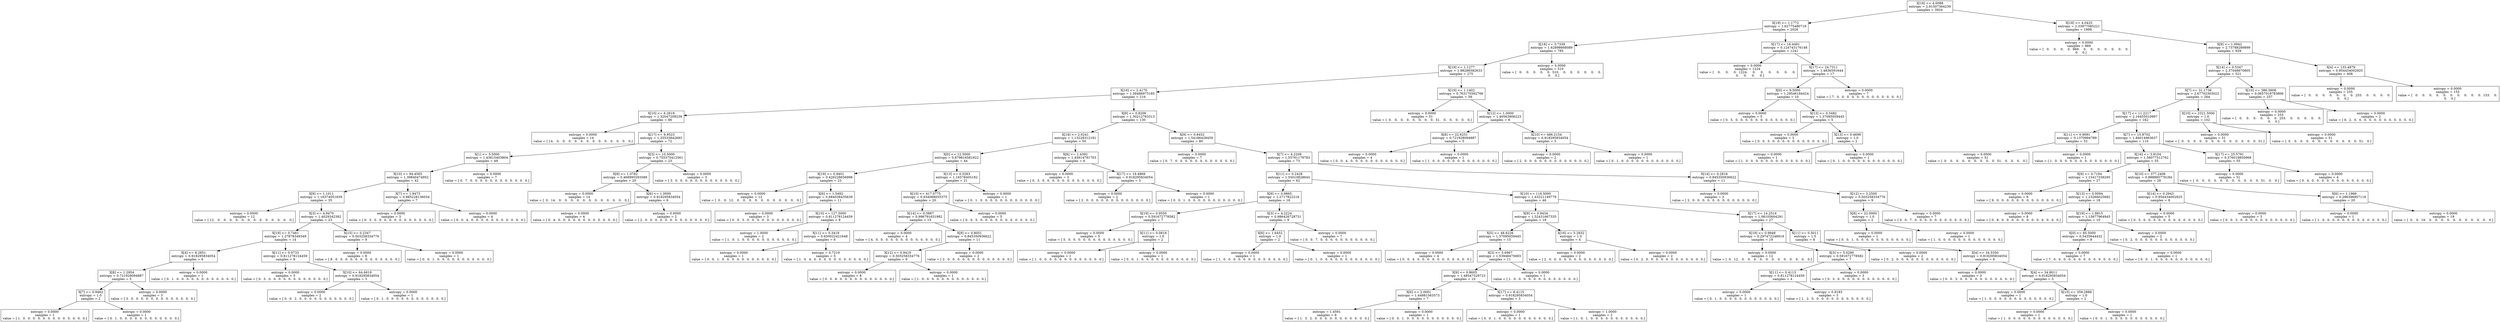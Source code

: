 digraph Tree {
0 [label="X[18] <= 4.0088\nentropy = 2.91507364239\nsamples = 3924", shape="box"] ;
1 [label="X[19] <= 1.1772\nentropy = 1.62775480719\nsamples = 2026", shape="box"] ;
0 -> 1 ;
2 [label="X[18] <= 3.7339\nentropy = 1.62898668089\nsamples = 785", shape="box"] ;
1 -> 2 ;
3 [label="X[19] <= 1.1277\nentropy = 1.98286582633\nsamples = 275", shape="box"] ;
2 -> 3 ;
4 [label="X[16] <= 2.4170\nentropy = 1.58486973185\nsamples = 216", shape="box"] ;
3 -> 4 ;
5 [label="X[10] <= 6.2619\nentropy = 1.32047209239\nsamples = 86", shape="box"] ;
4 -> 5 ;
6 [label="entropy = 0.0000\nsamples = 14\nvalue = [ 14.   0.   0.   0.   0.   0.   0.   0.   0.   0.   0.   0.   0.   0.]", shape="box"] ;
5 -> 6 ;
7 [label="X[17] <= 9.9523\nentropy = 1.35533842693\nsamples = 72", shape="box"] ;
5 -> 7 ;
8 [label="X[1] <= 3.5000\nentropy = 1.43615403804\nsamples = 49", shape="box"] ;
7 -> 8 ;
9 [label="X[10] <= 94.4565\nentropy = 1.39840474952\nsamples = 42", shape="box"] ;
8 -> 9 ;
10 [label="X[9] <= 1.1011\nentropy = 1.16374051639\nsamples = 35", shape="box"] ;
9 -> 10 ;
11 [label="entropy = 0.0000\nsamples = 12\nvalue = [ 12.   0.   0.   0.   0.   0.   0.   0.   0.   0.   0.   0.   0.   0.]", shape="box"] ;
10 -> 11 ;
12 [label="X[3] <= 4.9470\nentropy = 1.4029342382\nsamples = 23", shape="box"] ;
10 -> 12 ;
13 [label="X[19] <= 0.7461\nentropy = 1.37878349349\nsamples = 14", shape="box"] ;
12 -> 13 ;
14 [label="X[4] <= 8.2851\nentropy = 0.918295834054\nsamples = 6", shape="box"] ;
13 -> 14 ;
15 [label="X[8] <= 1.2954\nentropy = 0.721928094887\nsamples = 5", shape="box"] ;
14 -> 15 ;
16 [label="X[7] <= 0.9462\nentropy = 1.0\nsamples = 2", shape="box"] ;
15 -> 16 ;
17 [label="entropy = 0.0000\nsamples = 1\nvalue = [ 1.  0.  0.  0.  0.  0.  0.  0.  0.  0.  0.  0.  0.  0.]", shape="box"] ;
16 -> 17 ;
18 [label="entropy = 0.0000\nsamples = 1\nvalue = [ 0.  1.  0.  0.  0.  0.  0.  0.  0.  0.  0.  0.  0.  0.]", shape="box"] ;
16 -> 18 ;
19 [label="entropy = 0.0000\nsamples = 3\nvalue = [ 3.  0.  0.  0.  0.  0.  0.  0.  0.  0.  0.  0.  0.  0.]", shape="box"] ;
15 -> 19 ;
20 [label="entropy = 0.0000\nsamples = 1\nvalue = [ 0.  1.  0.  0.  0.  0.  0.  0.  0.  0.  0.  0.  0.  0.]", shape="box"] ;
14 -> 20 ;
21 [label="X[11] <= 0.0733\nentropy = 0.811278124459\nsamples = 8", shape="box"] ;
13 -> 21 ;
22 [label="entropy = 0.0000\nsamples = 5\nvalue = [ 0.  5.  0.  0.  0.  0.  0.  0.  0.  0.  0.  0.  0.  0.]", shape="box"] ;
21 -> 22 ;
23 [label="X[10] <= 64.6619\nentropy = 0.918295834054\nsamples = 3", shape="box"] ;
21 -> 23 ;
24 [label="entropy = 0.0000\nsamples = 2\nvalue = [ 0.  0.  2.  0.  0.  0.  0.  0.  0.  0.  0.  0.  0.  0.]", shape="box"] ;
23 -> 24 ;
25 [label="entropy = 0.0000\nsamples = 1\nvalue = [ 0.  1.  0.  0.  0.  0.  0.  0.  0.  0.  0.  0.  0.  0.]", shape="box"] ;
23 -> 25 ;
26 [label="X[15] <= 0.2347\nentropy = 0.503258334776\nsamples = 9", shape="box"] ;
12 -> 26 ;
27 [label="entropy = 0.0000\nsamples = 8\nvalue = [ 8.  0.  0.  0.  0.  0.  0.  0.  0.  0.  0.  0.  0.  0.]", shape="box"] ;
26 -> 27 ;
28 [label="entropy = 0.0000\nsamples = 1\nvalue = [ 0.  0.  1.  0.  0.  0.  0.  0.  0.  0.  0.  0.  0.  0.]", shape="box"] ;
26 -> 28 ;
29 [label="X[7] <= 1.9473\nentropy = 0.985228136034\nsamples = 7", shape="box"] ;
9 -> 29 ;
30 [label="entropy = 0.0000\nsamples = 3\nvalue = [ 0.  3.  0.  0.  0.  0.  0.  0.  0.  0.  0.  0.  0.  0.]", shape="box"] ;
29 -> 30 ;
31 [label="entropy = 0.0000\nsamples = 4\nvalue = [ 0.  0.  4.  0.  0.  0.  0.  0.  0.  0.  0.  0.  0.  0.]", shape="box"] ;
29 -> 31 ;
32 [label="entropy = 0.0000\nsamples = 7\nvalue = [ 0.  7.  0.  0.  0.  0.  0.  0.  0.  0.  0.  0.  0.  0.]", shape="box"] ;
8 -> 32 ;
33 [label="X[3] <= 10.5000\nentropy = 0.755375412561\nsamples = 23", shape="box"] ;
7 -> 33 ;
34 [label="X[9] <= 1.0782\nentropy = 0.468995593589\nsamples = 20", shape="box"] ;
33 -> 34 ;
35 [label="entropy = 0.0000\nsamples = 14\nvalue = [  0.  14.   0.   0.   0.   0.   0.   0.   0.   0.   0.   0.   0.   0.]", shape="box"] ;
34 -> 35 ;
36 [label="X[6] <= 1.0000\nentropy = 0.918295834054\nsamples = 6", shape="box"] ;
34 -> 36 ;
37 [label="entropy = 0.0000\nsamples = 4\nvalue = [ 0.  4.  0.  0.  0.  0.  0.  0.  0.  0.  0.  0.  0.  0.]", shape="box"] ;
36 -> 37 ;
38 [label="entropy = 0.0000\nsamples = 2\nvalue = [ 2.  0.  0.  0.  0.  0.  0.  0.  0.  0.  0.  0.  0.  0.]", shape="box"] ;
36 -> 38 ;
39 [label="entropy = 0.0000\nsamples = 3\nvalue = [ 3.  0.  0.  0.  0.  0.  0.  0.  0.  0.  0.  0.  0.  0.]", shape="box"] ;
33 -> 39 ;
40 [label="X[9] <= 0.8206\nentropy = 1.50212763313\nsamples = 130", shape="box"] ;
4 -> 40 ;
41 [label="X[18] <= 2.0241\nentropy = 1.13228312181\nsamples = 50", shape="box"] ;
40 -> 41 ;
42 [label="X[0] <= 12.5000\nentropy = 0.879816581922\nsamples = 44", shape="box"] ;
41 -> 42 ;
43 [label="X[19] <= 0.9401\nentropy = 0.426228656998\nsamples = 23", shape="box"] ;
42 -> 43 ;
44 [label="entropy = 0.0000\nsamples = 12\nvalue = [  0.   0.  12.   0.   0.   0.   0.   0.   0.   0.   0.   0.   0.   0.]", shape="box"] ;
43 -> 44 ;
45 [label="X[6] <= 1.5492\nentropy = 0.684038435639\nsamples = 11", shape="box"] ;
43 -> 45 ;
46 [label="entropy = 0.0000\nsamples = 3\nvalue = [ 0.  0.  3.  0.  0.  0.  0.  0.  0.  0.  0.  0.  0.  0.]", shape="box"] ;
45 -> 46 ;
47 [label="X[10] <= 127.5000\nentropy = 0.811278124459\nsamples = 8", shape="box"] ;
45 -> 47 ;
48 [label="entropy = 1.0000\nsamples = 2\nvalue = [ 1.  0.  1.  0.  0.  0.  0.  0.  0.  0.  0.  0.  0.  0.]", shape="box"] ;
47 -> 48 ;
49 [label="X[11] <= 0.3419\nentropy = 0.650022421648\nsamples = 6", shape="box"] ;
47 -> 49 ;
50 [label="entropy = 0.0000\nsamples = 1\nvalue = [ 0.  0.  1.  0.  0.  0.  0.  0.  0.  0.  0.  0.  0.  0.]", shape="box"] ;
49 -> 50 ;
51 [label="entropy = 0.7219\nsamples = 5\nvalue = [ 1.  0.  4.  0.  0.  0.  0.  0.  0.  0.  0.  0.  0.  0.]", shape="box"] ;
49 -> 51 ;
52 [label="X[13] <= 0.5263\nentropy = 1.16578405182\nsamples = 21", shape="box"] ;
42 -> 52 ;
53 [label="X[10] <= 417.0775\nentropy = 0.934068055375\nsamples = 20", shape="box"] ;
52 -> 53 ;
54 [label="X[14] <= 0.3867\nentropy = 0.996791631982\nsamples = 15", shape="box"] ;
53 -> 54 ;
55 [label="entropy = 0.0000\nsamples = 4\nvalue = [ 4.  0.  0.  0.  0.  0.  0.  0.  0.  0.  0.  0.  0.  0.]", shape="box"] ;
54 -> 55 ;
56 [label="X[9] <= 0.8051\nentropy = 0.845350936622\nsamples = 11", shape="box"] ;
54 -> 56 ;
57 [label="X[12] <= 0.9419\nentropy = 0.503258334776\nsamples = 9", shape="box"] ;
56 -> 57 ;
58 [label="entropy = 0.0000\nsamples = 8\nvalue = [ 0.  0.  8.  0.  0.  0.  0.  0.  0.  0.  0.  0.  0.  0.]", shape="box"] ;
57 -> 58 ;
59 [label="entropy = 0.0000\nsamples = 1\nvalue = [ 1.  0.  0.  0.  0.  0.  0.  0.  0.  0.  0.  0.  0.  0.]", shape="box"] ;
57 -> 59 ;
60 [label="entropy = 0.0000\nsamples = 2\nvalue = [ 2.  0.  0.  0.  0.  0.  0.  0.  0.  0.  0.  0.  0.  0.]", shape="box"] ;
56 -> 60 ;
61 [label="entropy = 0.0000\nsamples = 5\nvalue = [ 0.  0.  5.  0.  0.  0.  0.  0.  0.  0.  0.  0.  0.  0.]", shape="box"] ;
53 -> 61 ;
62 [label="entropy = 0.0000\nsamples = 1\nvalue = [ 0.  1.  0.  0.  0.  0.  0.  0.  0.  0.  0.  0.  0.  0.]", shape="box"] ;
52 -> 62 ;
63 [label="X[6] <= 1.4392\nentropy = 1.45914791703\nsamples = 6", shape="box"] ;
41 -> 63 ;
64 [label="entropy = 0.0000\nsamples = 3\nvalue = [ 0.  3.  0.  0.  0.  0.  0.  0.  0.  0.  0.  0.  0.  0.]", shape="box"] ;
63 -> 64 ;
65 [label="X[17] <= 19.4869\nentropy = 0.918295834054\nsamples = 3", shape="box"] ;
63 -> 65 ;
66 [label="entropy = 0.0000\nsamples = 2\nvalue = [ 2.  0.  0.  0.  0.  0.  0.  0.  0.  0.  0.  0.  0.  0.]", shape="box"] ;
65 -> 66 ;
67 [label="entropy = 0.0000\nsamples = 1\nvalue = [ 0.  0.  1.  0.  0.  0.  0.  0.  0.  0.  0.  0.  0.  0.]", shape="box"] ;
65 -> 67 ;
68 [label="X[9] <= 0.8452\nentropy = 1.54186428459\nsamples = 80", shape="box"] ;
40 -> 68 ;
69 [label="entropy = 0.0000\nsamples = 7\nvalue = [ 0.  7.  0.  0.  0.  0.  0.  0.  0.  0.  0.  0.  0.  0.]", shape="box"] ;
68 -> 69 ;
70 [label="X[7] <= 4.2209\nentropy = 1.55761179783\nsamples = 73", shape="box"] ;
68 -> 70 ;
71 [label="X[11] <= 0.2428\nentropy = 1.55010828645\nsamples = 62", shape="box"] ;
70 -> 71 ;
72 [label="X[9] <= 0.9865\nentropy = 1.2717822216\nsamples = 16", shape="box"] ;
71 -> 72 ;
73 [label="X[19] <= 0.9550\nentropy = 0.591672778582\nsamples = 7", shape="box"] ;
72 -> 73 ;
74 [label="entropy = 0.0000\nsamples = 5\nvalue = [ 5.  0.  0.  0.  0.  0.  0.  0.  0.  0.  0.  0.  0.  0.]", shape="box"] ;
73 -> 74 ;
75 [label="X[11] <= 0.0818\nentropy = 1.0\nsamples = 2", shape="box"] ;
73 -> 75 ;
76 [label="entropy = 0.0000\nsamples = 1\nvalue = [ 1.  0.  0.  0.  0.  0.  0.  0.  0.  0.  0.  0.  0.  0.]", shape="box"] ;
75 -> 76 ;
77 [label="entropy = 0.0000\nsamples = 1\nvalue = [ 0.  0.  1.  0.  0.  0.  0.  0.  0.  0.  0.  0.  0.  0.]", shape="box"] ;
75 -> 77 ;
78 [label="X[3] <= 4.2224\nentropy = 0.986426728731\nsamples = 9", shape="box"] ;
72 -> 78 ;
79 [label="X[6] <= 1.6452\nentropy = 1.0\nsamples = 2", shape="box"] ;
78 -> 79 ;
80 [label="entropy = 0.0000\nsamples = 1\nvalue = [ 1.  0.  0.  0.  0.  0.  0.  0.  0.  0.  0.  0.  0.  0.]", shape="box"] ;
79 -> 80 ;
81 [label="entropy = 0.0000\nsamples = 1\nvalue = [ 0.  1.  0.  0.  0.  0.  0.  0.  0.  0.  0.  0.  0.  0.]", shape="box"] ;
79 -> 81 ;
82 [label="entropy = 0.0000\nsamples = 7\nvalue = [ 0.  0.  7.  0.  0.  0.  0.  0.  0.  0.  0.  0.  0.  0.]", shape="box"] ;
78 -> 82 ;
83 [label="X[10] <= 116.5000\nentropy = 1.43221149779\nsamples = 46", shape="box"] ;
71 -> 83 ;
84 [label="X[9] <= 0.9434\nentropy = 1.52431667335\nsamples = 19", shape="box"] ;
83 -> 84 ;
85 [label="X[5] <= 48.6226\nentropy = 1.37095059445\nsamples = 15", shape="box"] ;
84 -> 85 ;
86 [label="entropy = 0.0000\nsamples = 4\nvalue = [ 0.  0.  4.  0.  0.  0.  0.  0.  0.  0.  0.  0.  0.  0.]", shape="box"] ;
85 -> 86 ;
87 [label="X[3] <= 5.6967\nentropy = 1.53948475693\nsamples = 11", shape="box"] ;
85 -> 87 ;
88 [label="X[9] <= 0.8605\nentropy = 1.48547529723\nsamples = 10", shape="box"] ;
87 -> 88 ;
89 [label="X[6] <= 2.0001\nentropy = 1.44881563573\nsamples = 7", shape="box"] ;
88 -> 89 ;
90 [label="entropy = 1.4591\nsamples = 6\nvalue = [ 1.  3.  2.  0.  0.  0.  0.  0.  0.  0.  0.  0.  0.  0.]", shape="box"] ;
89 -> 90 ;
91 [label="entropy = 0.0000\nsamples = 1\nvalue = [ 0.  0.  1.  0.  0.  0.  0.  0.  0.  0.  0.  0.  0.  0.]", shape="box"] ;
89 -> 91 ;
92 [label="X[17] <= 8.4115\nentropy = 0.918295834054\nsamples = 3", shape="box"] ;
88 -> 92 ;
93 [label="entropy = 0.0000\nsamples = 1\nvalue = [ 0.  0.  1.  0.  0.  0.  0.  0.  0.  0.  0.  0.  0.  0.]", shape="box"] ;
92 -> 93 ;
94 [label="entropy = 1.0000\nsamples = 2\nvalue = [ 1.  0.  1.  0.  0.  0.  0.  0.  0.  0.  0.  0.  0.  0.]", shape="box"] ;
92 -> 94 ;
95 [label="entropy = 0.0000\nsamples = 1\nvalue = [ 1.  0.  0.  0.  0.  0.  0.  0.  0.  0.  0.  0.  0.  0.]", shape="box"] ;
87 -> 95 ;
96 [label="X[16] <= 5.2832\nentropy = 1.0\nsamples = 4", shape="box"] ;
84 -> 96 ;
97 [label="entropy = 0.0000\nsamples = 2\nvalue = [ 2.  0.  0.  0.  0.  0.  0.  0.  0.  0.  0.  0.  0.  0.]", shape="box"] ;
96 -> 97 ;
98 [label="entropy = 0.0000\nsamples = 2\nvalue = [ 0.  2.  0.  0.  0.  0.  0.  0.  0.  0.  0.  0.  0.  0.]", shape="box"] ;
96 -> 98 ;
99 [label="X[17] <= 14.2514\nentropy = 1.08105604291\nsamples = 27", shape="box"] ;
83 -> 99 ;
100 [label="X[19] <= 0.9948\nentropy = 0.297472248919\nsamples = 19", shape="box"] ;
99 -> 100 ;
101 [label="entropy = 0.0000\nsamples = 12\nvalue = [  0.  12.   0.   0.   0.   0.   0.   0.   0.   0.   0.   0.   0.   0.]", shape="box"] ;
100 -> 101 ;
102 [label="X[3] <= 5.0290\nentropy = 0.591672778582\nsamples = 7", shape="box"] ;
100 -> 102 ;
103 [label="X[11] <= 0.4113\nentropy = 0.811278124459\nsamples = 4", shape="box"] ;
102 -> 103 ;
104 [label="entropy = 0.0000\nsamples = 1\nvalue = [ 0.  1.  0.  0.  0.  0.  0.  0.  0.  0.  0.  0.  0.  0.]", shape="box"] ;
103 -> 104 ;
105 [label="entropy = 0.9183\nsamples = 3\nvalue = [ 1.  2.  0.  0.  0.  0.  0.  0.  0.  0.  0.  0.  0.  0.]", shape="box"] ;
103 -> 105 ;
106 [label="entropy = 0.0000\nsamples = 3\nvalue = [ 0.  3.  0.  0.  0.  0.  0.  0.  0.  0.  0.  0.  0.  0.]", shape="box"] ;
102 -> 106 ;
107 [label="X[11] <= 0.5011\nentropy = 1.5\nsamples = 8", shape="box"] ;
99 -> 107 ;
108 [label="entropy = 0.0000\nsamples = 2\nvalue = [ 0.  2.  0.  0.  0.  0.  0.  0.  0.  0.  0.  0.  0.  0.]", shape="box"] ;
107 -> 108 ;
109 [label="X[4] <= 34.5350\nentropy = 0.918295834054\nsamples = 6", shape="box"] ;
107 -> 109 ;
110 [label="entropy = 0.0000\nsamples = 3\nvalue = [ 0.  0.  3.  0.  0.  0.  0.  0.  0.  0.  0.  0.  0.  0.]", shape="box"] ;
109 -> 110 ;
111 [label="X[4] <= 34.8011\nentropy = 0.918295834054\nsamples = 3", shape="box"] ;
109 -> 111 ;
112 [label="entropy = 0.0000\nsamples = 1\nvalue = [ 1.  0.  0.  0.  0.  0.  0.  0.  0.  0.  0.  0.  0.  0.]", shape="box"] ;
111 -> 112 ;
113 [label="X[10] <= 359.2888\nentropy = 1.0\nsamples = 2", shape="box"] ;
111 -> 113 ;
114 [label="entropy = 0.0000\nsamples = 1\nvalue = [ 1.  0.  0.  0.  0.  0.  0.  0.  0.  0.  0.  0.  0.  0.]", shape="box"] ;
113 -> 114 ;
115 [label="entropy = 0.0000\nsamples = 1\nvalue = [ 0.  0.  1.  0.  0.  0.  0.  0.  0.  0.  0.  0.  0.  0.]", shape="box"] ;
113 -> 115 ;
116 [label="X[14] <= 0.2816\nentropy = 0.845350936622\nsamples = 11", shape="box"] ;
70 -> 116 ;
117 [label="entropy = 0.0000\nsamples = 2\nvalue = [ 2.  0.  0.  0.  0.  0.  0.  0.  0.  0.  0.  0.  0.  0.]", shape="box"] ;
116 -> 117 ;
118 [label="X[12] <= 3.2500\nentropy = 0.503258334776\nsamples = 9", shape="box"] ;
116 -> 118 ;
119 [label="X[8] <= 22.0000\nentropy = 1.0\nsamples = 2", shape="box"] ;
118 -> 119 ;
120 [label="entropy = 0.0000\nsamples = 1\nvalue = [ 0.  0.  1.  0.  0.  0.  0.  0.  0.  0.  0.  0.  0.  0.]", shape="box"] ;
119 -> 120 ;
121 [label="entropy = 0.0000\nsamples = 1\nvalue = [ 1.  0.  0.  0.  0.  0.  0.  0.  0.  0.  0.  0.  0.  0.]", shape="box"] ;
119 -> 121 ;
122 [label="entropy = 0.0000\nsamples = 7\nvalue = [ 0.  0.  7.  0.  0.  0.  0.  0.  0.  0.  0.  0.  0.  0.]", shape="box"] ;
118 -> 122 ;
123 [label="X[19] <= 1.1402\nentropy = 0.763175592706\nsamples = 59", shape="box"] ;
3 -> 123 ;
124 [label="entropy = 0.0000\nsamples = 51\nvalue = [  0.   0.   0.   0.   0.   0.   0.   0.  51.   0.   0.   0.   0.   0.]", shape="box"] ;
123 -> 124 ;
125 [label="X[12] <= 1.0000\nentropy = 1.40563906223\nsamples = 8", shape="box"] ;
123 -> 125 ;
126 [label="X[8] <= 22.6251\nentropy = 0.721928094887\nsamples = 5", shape="box"] ;
125 -> 126 ;
127 [label="entropy = 0.0000\nsamples = 4\nvalue = [ 0.  0.  4.  0.  0.  0.  0.  0.  0.  0.  0.  0.  0.  0.]", shape="box"] ;
126 -> 127 ;
128 [label="entropy = 0.0000\nsamples = 1\nvalue = [ 1.  0.  0.  0.  0.  0.  0.  0.  0.  0.  0.  0.  0.  0.]", shape="box"] ;
126 -> 128 ;
129 [label="X[10] <= 486.2154\nentropy = 0.918295834054\nsamples = 3", shape="box"] ;
125 -> 129 ;
130 [label="entropy = 0.0000\nsamples = 2\nvalue = [ 2.  0.  0.  0.  0.  0.  0.  0.  0.  0.  0.  0.  0.  0.]", shape="box"] ;
129 -> 130 ;
131 [label="entropy = 0.0000\nsamples = 1\nvalue = [ 0.  1.  0.  0.  0.  0.  0.  0.  0.  0.  0.  0.  0.  0.]", shape="box"] ;
129 -> 131 ;
132 [label="entropy = 0.0000\nsamples = 510\nvalue = [   0.    0.    0.    0.    0.  510.    0.    0.    0.    0.    0.    0.
    0.    0.]", shape="box"] ;
2 -> 132 ;
133 [label="X[17] <= 16.4491\nentropy = 0.124743176148\nsamples = 1241", shape="box"] ;
1 -> 133 ;
134 [label="entropy = 0.0000\nsamples = 1224\nvalue = [    0.     0.     0.  1224.     0.     0.     0.     0.     0.     0.
     0.     0.     0.     0.]", shape="box"] ;
133 -> 134 ;
135 [label="X[17] <= 24.7311\nentropy = 1.4836591644\nsamples = 17", shape="box"] ;
133 -> 135 ;
136 [label="X[0] <= 9.5000\nentropy = 1.29546184424\nsamples = 10", shape="box"] ;
135 -> 136 ;
137 [label="entropy = 0.0000\nsamples = 5\nvalue = [ 0.  5.  0.  0.  0.  0.  0.  0.  0.  0.  0.  0.  0.  0.]", shape="box"] ;
136 -> 137 ;
138 [label="X[13] <= 0.3482\nentropy = 1.37095059445\nsamples = 5", shape="box"] ;
136 -> 138 ;
139 [label="entropy = 0.0000\nsamples = 3\nvalue = [ 0.  0.  3.  0.  0.  0.  0.  0.  0.  0.  0.  0.  0.  0.]", shape="box"] ;
138 -> 139 ;
140 [label="X[13] <= 0.4699\nentropy = 1.0\nsamples = 2", shape="box"] ;
138 -> 140 ;
141 [label="entropy = 0.0000\nsamples = 1\nvalue = [ 1.  0.  0.  0.  0.  0.  0.  0.  0.  0.  0.  0.  0.  0.]", shape="box"] ;
140 -> 141 ;
142 [label="entropy = 0.0000\nsamples = 1\nvalue = [ 0.  1.  0.  0.  0.  0.  0.  0.  0.  0.  0.  0.  0.  0.]", shape="box"] ;
140 -> 142 ;
143 [label="entropy = 0.0000\nsamples = 7\nvalue = [ 7.  0.  0.  0.  0.  0.  0.  0.  0.  0.  0.  0.  0.  0.]", shape="box"] ;
135 -> 143 ;
144 [label="X[18] <= 4.0425\nentropy = 2.33977085221\nsamples = 1898", shape="box"] ;
0 -> 144 ;
145 [label="entropy = 0.0000\nsamples = 969\nvalue = [   0.    0.    0.    0.  969.    0.    0.    0.    0.    0.    0.    0.
    0.    0.]", shape="box"] ;
144 -> 145 ;
146 [label="X[9] <= 1.0942\nentropy = 2.73788289899\nsamples = 929", shape="box"] ;
144 -> 146 ;
147 [label="X[14] <= 0.5347\nentropy = 2.37048670805\nsamples = 521", shape="box"] ;
146 -> 147 ;
148 [label="X[7] <= 31.1736\nentropy = 2.67702303022\nsamples = 264", shape="box"] ;
147 -> 148 ;
149 [label="X[17] <= 11.2217\nentropy = 2.16455010997\nsamples = 162", shape="box"] ;
148 -> 149 ;
150 [label="X[11] <= 0.9091\nentropy = 0.1370994789\nsamples = 52", shape="box"] ;
149 -> 150 ;
151 [label="entropy = 0.0000\nsamples = 51\nvalue = [  0.   0.   0.   0.   0.   0.   0.   0.   0.  51.   0.   0.   0.   0.]", shape="box"] ;
150 -> 151 ;
152 [label="entropy = 0.0000\nsamples = 1\nvalue = [ 1.  0.  0.  0.  0.  0.  0.  0.  0.  0.  0.  0.  0.  0.]", shape="box"] ;
150 -> 152 ;
153 [label="X[7] <= 15.8702\nentropy = 1.84014963637\nsamples = 110", shape="box"] ;
149 -> 153 ;
154 [label="X[16] <= 3.9104\nentropy = 1.56077512762\nsamples = 55", shape="box"] ;
153 -> 154 ;
155 [label="X[9] <= 0.7194\nentropy = 1.15417339295\nsamples = 27", shape="box"] ;
154 -> 155 ;
156 [label="entropy = 0.0000\nsamples = 9\nvalue = [ 9.  0.  0.  0.  0.  0.  0.  0.  0.  0.  0.  0.  0.  0.]", shape="box"] ;
155 -> 156 ;
157 [label="X[13] <= 0.0094\nentropy = 1.23266025682\nsamples = 18", shape="box"] ;
155 -> 157 ;
158 [label="entropy = 0.0000\nsamples = 8\nvalue = [ 0.  8.  0.  0.  0.  0.  0.  0.  0.  0.  0.  0.  0.  0.]", shape="box"] ;
157 -> 158 ;
159 [label="X[19] <= 1.8815\nentropy = 1.15677964945\nsamples = 10", shape="box"] ;
157 -> 159 ;
160 [label="X[0] <= 85.5000\nentropy = 0.5435644432\nsamples = 8", shape="box"] ;
159 -> 160 ;
161 [label="entropy = 0.0000\nsamples = 7\nvalue = [ 7.  0.  0.  0.  0.  0.  0.  0.  0.  0.  0.  0.  0.  0.]", shape="box"] ;
160 -> 161 ;
162 [label="entropy = 0.0000\nsamples = 1\nvalue = [ 0.  0.  1.  0.  0.  0.  0.  0.  0.  0.  0.  0.  0.  0.]", shape="box"] ;
160 -> 162 ;
163 [label="entropy = 0.0000\nsamples = 2\nvalue = [ 0.  2.  0.  0.  0.  0.  0.  0.  0.  0.  0.  0.  0.  0.]", shape="box"] ;
159 -> 163 ;
164 [label="X[10] <= 377.2406\nentropy = 0.888885776184\nsamples = 28", shape="box"] ;
154 -> 164 ;
165 [label="X[14] <= 0.2943\nentropy = 0.954434002925\nsamples = 8", shape="box"] ;
164 -> 165 ;
166 [label="entropy = 0.0000\nsamples = 5\nvalue = [ 0.  5.  0.  0.  0.  0.  0.  0.  0.  0.  0.  0.  0.  0.]", shape="box"] ;
165 -> 166 ;
167 [label="entropy = 0.0000\nsamples = 3\nvalue = [ 0.  0.  3.  0.  0.  0.  0.  0.  0.  0.  0.  0.  0.  0.]", shape="box"] ;
165 -> 167 ;
168 [label="X[6] <= 1.1966\nentropy = 0.286396957116\nsamples = 20", shape="box"] ;
164 -> 168 ;
169 [label="entropy = 0.0000\nsamples = 1\nvalue = [ 1.  0.  0.  0.  0.  0.  0.  0.  0.  0.  0.  0.  0.  0.]", shape="box"] ;
168 -> 169 ;
170 [label="entropy = 0.0000\nsamples = 19\nvalue = [  0.   0.  19.   0.   0.   0.   0.   0.   0.   0.   0.   0.   0.   0.]", shape="box"] ;
168 -> 170 ;
171 [label="X[17] <= 25.5791\nentropy = 0.376019850969\nsamples = 55", shape="box"] ;
153 -> 171 ;
172 [label="entropy = 0.0000\nsamples = 51\nvalue = [  0.   0.   0.   0.   0.   0.   0.   0.   0.   0.   0.  51.   0.   0.]", shape="box"] ;
171 -> 172 ;
173 [label="entropy = 0.0000\nsamples = 4\nvalue = [ 0.  4.  0.  0.  0.  0.  0.  0.  0.  0.  0.  0.  0.  0.]", shape="box"] ;
171 -> 173 ;
174 [label="X[10] <= 2321.5000\nentropy = 1.0\nsamples = 102", shape="box"] ;
148 -> 174 ;
175 [label="entropy = 0.0000\nsamples = 51\nvalue = [  0.   0.   0.   0.   0.   0.   0.   0.   0.   0.   0.   0.   0.  51.]", shape="box"] ;
174 -> 175 ;
176 [label="entropy = 0.0000\nsamples = 51\nvalue = [  0.   0.   0.   0.   0.   0.   0.   0.   0.   0.   0.   0.  51.   0.]", shape="box"] ;
174 -> 176 ;
177 [label="X[10] <= 386.3608\nentropy = 0.0657018783806\nsamples = 257", shape="box"] ;
147 -> 177 ;
178 [label="entropy = 0.0000\nsamples = 255\nvalue = [   0.    0.    0.    0.    0.    0.  255.    0.    0.    0.    0.    0.
    0.    0.]", shape="box"] ;
177 -> 178 ;
179 [label="entropy = 0.0000\nsamples = 2\nvalue = [ 0.  2.  0.  0.  0.  0.  0.  0.  0.  0.  0.  0.  0.  0.]", shape="box"] ;
177 -> 179 ;
180 [label="X[4] <= 133.4879\nentropy = 0.954434002925\nsamples = 408", shape="box"] ;
146 -> 180 ;
181 [label="entropy = 0.0000\nsamples = 255\nvalue = [   0.    0.    0.    0.    0.    0.    0.  255.    0.    0.    0.    0.
    0.    0.]", shape="box"] ;
180 -> 181 ;
182 [label="entropy = 0.0000\nsamples = 153\nvalue = [   0.    0.    0.    0.    0.    0.    0.    0.    0.    0.  153.    0.
    0.    0.]", shape="box"] ;
180 -> 182 ;
}